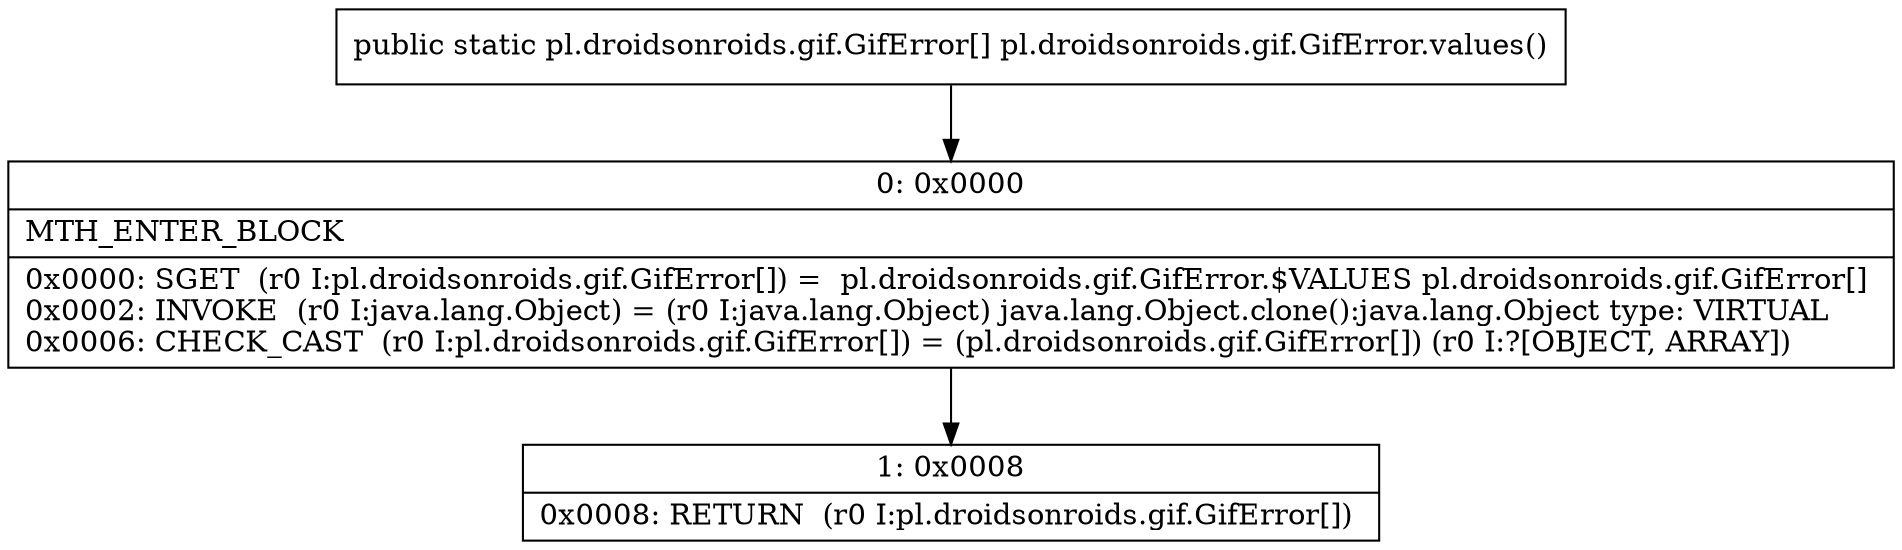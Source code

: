 digraph "CFG forpl.droidsonroids.gif.GifError.values()[Lpl\/droidsonroids\/gif\/GifError;" {
Node_0 [shape=record,label="{0\:\ 0x0000|MTH_ENTER_BLOCK\l|0x0000: SGET  (r0 I:pl.droidsonroids.gif.GifError[]) =  pl.droidsonroids.gif.GifError.$VALUES pl.droidsonroids.gif.GifError[] \l0x0002: INVOKE  (r0 I:java.lang.Object) = (r0 I:java.lang.Object) java.lang.Object.clone():java.lang.Object type: VIRTUAL \l0x0006: CHECK_CAST  (r0 I:pl.droidsonroids.gif.GifError[]) = (pl.droidsonroids.gif.GifError[]) (r0 I:?[OBJECT, ARRAY]) \l}"];
Node_1 [shape=record,label="{1\:\ 0x0008|0x0008: RETURN  (r0 I:pl.droidsonroids.gif.GifError[]) \l}"];
MethodNode[shape=record,label="{public static pl.droidsonroids.gif.GifError[] pl.droidsonroids.gif.GifError.values() }"];
MethodNode -> Node_0;
Node_0 -> Node_1;
}

